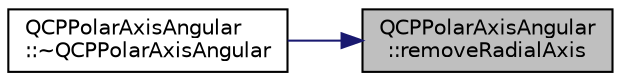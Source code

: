 digraph "QCPPolarAxisAngular::removeRadialAxis"
{
 // LATEX_PDF_SIZE
  edge [fontname="Helvetica",fontsize="10",labelfontname="Helvetica",labelfontsize="10"];
  node [fontname="Helvetica",fontsize="10",shape=record];
  rankdir="RL";
  Node1 [label="QCPPolarAxisAngular\l::removeRadialAxis",height=0.2,width=0.4,color="black", fillcolor="grey75", style="filled", fontcolor="black",tooltip=" "];
  Node1 -> Node2 [dir="back",color="midnightblue",fontsize="10",style="solid",fontname="Helvetica"];
  Node2 [label="QCPPolarAxisAngular\l::~QCPPolarAxisAngular",height=0.2,width=0.4,color="black", fillcolor="white", style="filled",URL="$classQCPPolarAxisAngular.html#a7098cc8434caae15589d2567d4f0e956",tooltip=" "];
}
